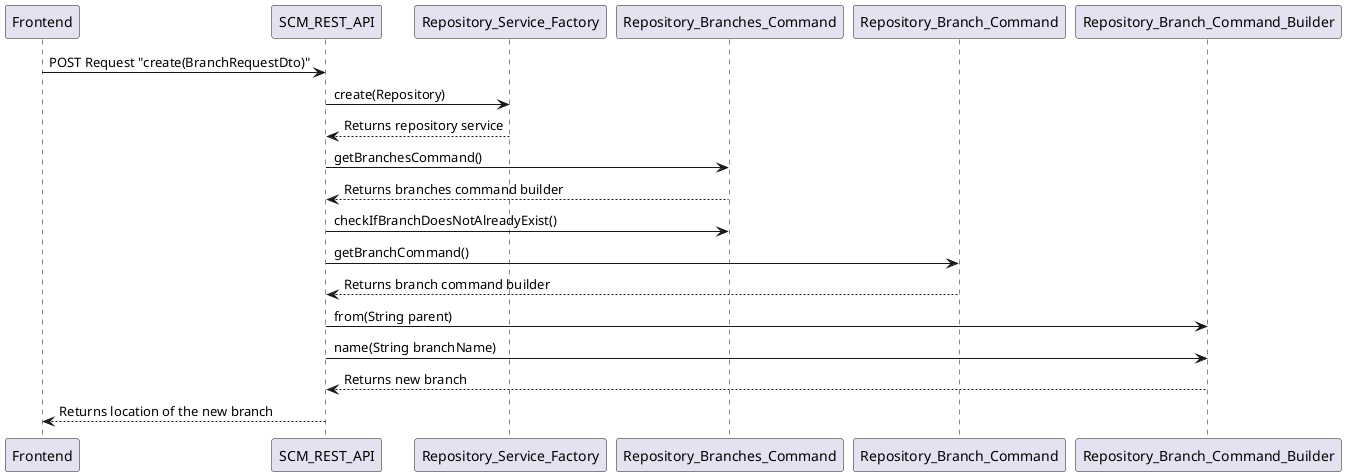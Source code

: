 @startuml
Frontend -> SCM_REST_API: POST Request "create(BranchRequestDto)"
SCM_REST_API -> Repository_Service_Factory: create(Repository)
Repository_Service_Factory --> SCM_REST_API: Returns repository service
SCM_REST_API -> Repository_Branches_Command: getBranchesCommand()
Repository_Branches_Command --> SCM_REST_API: Returns branches command builder
SCM_REST_API -> Repository_Branches_Command: checkIfBranchDoesNotAlreadyExist()
SCM_REST_API -> Repository_Branch_Command: getBranchCommand()
Repository_Branch_Command --> SCM_REST_API: Returns branch command builder
SCM_REST_API -> Repository_Branch_Command_Builder: from(String parent)
SCM_REST_API -> Repository_Branch_Command_Builder: name(String branchName)
Repository_Branch_Command_Builder --> SCM_REST_API: Returns new branch
SCM_REST_API --> Frontend: Returns location of the new branch
@enduml
